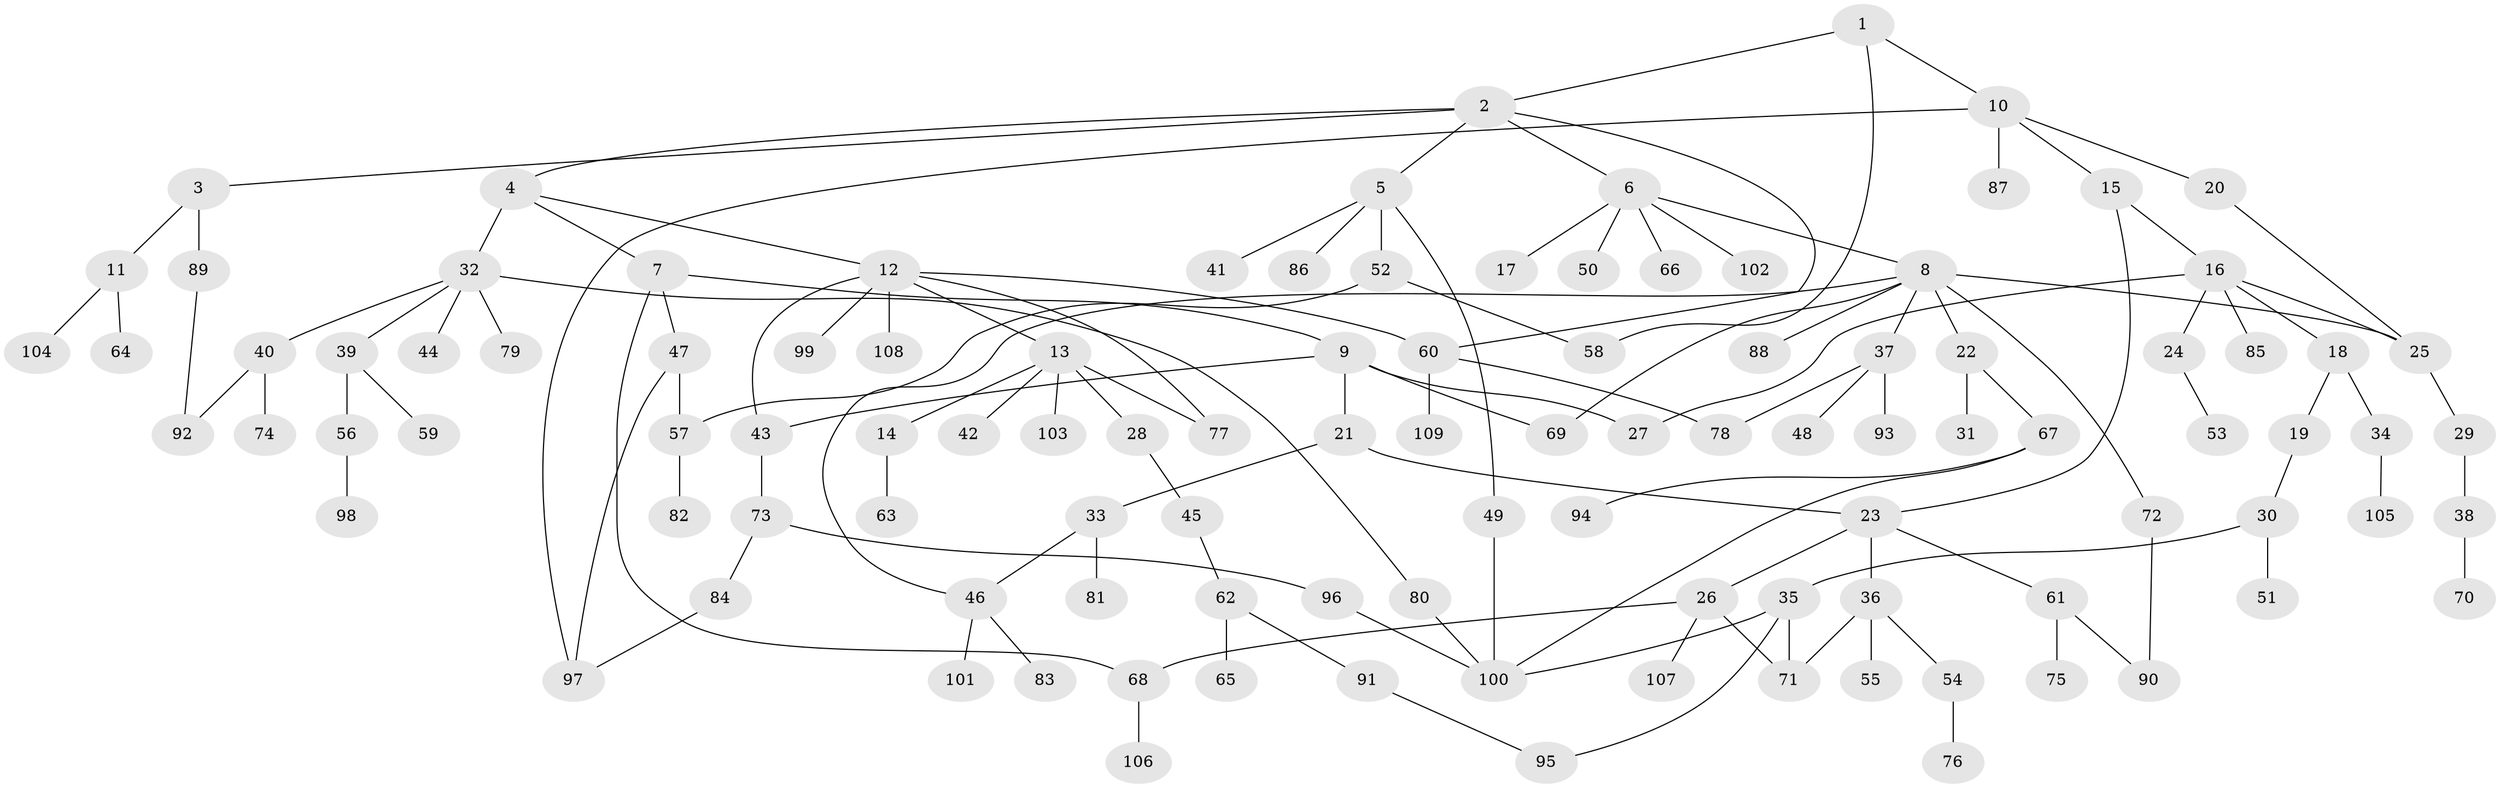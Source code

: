 // Generated by graph-tools (version 1.1) at 2025/49/03/09/25 03:49:19]
// undirected, 109 vertices, 132 edges
graph export_dot {
graph [start="1"]
  node [color=gray90,style=filled];
  1;
  2;
  3;
  4;
  5;
  6;
  7;
  8;
  9;
  10;
  11;
  12;
  13;
  14;
  15;
  16;
  17;
  18;
  19;
  20;
  21;
  22;
  23;
  24;
  25;
  26;
  27;
  28;
  29;
  30;
  31;
  32;
  33;
  34;
  35;
  36;
  37;
  38;
  39;
  40;
  41;
  42;
  43;
  44;
  45;
  46;
  47;
  48;
  49;
  50;
  51;
  52;
  53;
  54;
  55;
  56;
  57;
  58;
  59;
  60;
  61;
  62;
  63;
  64;
  65;
  66;
  67;
  68;
  69;
  70;
  71;
  72;
  73;
  74;
  75;
  76;
  77;
  78;
  79;
  80;
  81;
  82;
  83;
  84;
  85;
  86;
  87;
  88;
  89;
  90;
  91;
  92;
  93;
  94;
  95;
  96;
  97;
  98;
  99;
  100;
  101;
  102;
  103;
  104;
  105;
  106;
  107;
  108;
  109;
  1 -- 2;
  1 -- 10;
  1 -- 58;
  2 -- 3;
  2 -- 4;
  2 -- 5;
  2 -- 6;
  2 -- 60;
  3 -- 11;
  3 -- 89;
  4 -- 7;
  4 -- 12;
  4 -- 32;
  5 -- 41;
  5 -- 49;
  5 -- 52;
  5 -- 86;
  6 -- 8;
  6 -- 17;
  6 -- 50;
  6 -- 66;
  6 -- 102;
  7 -- 9;
  7 -- 47;
  7 -- 68;
  8 -- 22;
  8 -- 37;
  8 -- 46;
  8 -- 72;
  8 -- 88;
  8 -- 69;
  8 -- 25;
  9 -- 21;
  9 -- 27;
  9 -- 43;
  9 -- 69;
  10 -- 15;
  10 -- 20;
  10 -- 87;
  10 -- 97;
  11 -- 64;
  11 -- 104;
  12 -- 13;
  12 -- 60;
  12 -- 99;
  12 -- 108;
  12 -- 43;
  12 -- 77;
  13 -- 14;
  13 -- 28;
  13 -- 42;
  13 -- 77;
  13 -- 103;
  14 -- 63;
  15 -- 16;
  15 -- 23;
  16 -- 18;
  16 -- 24;
  16 -- 25;
  16 -- 85;
  16 -- 27;
  18 -- 19;
  18 -- 34;
  19 -- 30;
  20 -- 25;
  21 -- 23;
  21 -- 33;
  22 -- 31;
  22 -- 67;
  23 -- 26;
  23 -- 36;
  23 -- 61;
  24 -- 53;
  25 -- 29;
  26 -- 107;
  26 -- 68;
  26 -- 71;
  28 -- 45;
  29 -- 38;
  30 -- 35;
  30 -- 51;
  32 -- 39;
  32 -- 40;
  32 -- 44;
  32 -- 79;
  32 -- 80;
  33 -- 81;
  33 -- 46;
  34 -- 105;
  35 -- 71;
  35 -- 95;
  35 -- 100;
  36 -- 54;
  36 -- 55;
  36 -- 71;
  37 -- 48;
  37 -- 78;
  37 -- 93;
  38 -- 70;
  39 -- 56;
  39 -- 59;
  40 -- 74;
  40 -- 92;
  43 -- 73;
  45 -- 62;
  46 -- 83;
  46 -- 101;
  47 -- 57;
  47 -- 97;
  49 -- 100;
  52 -- 58;
  52 -- 57;
  54 -- 76;
  56 -- 98;
  57 -- 82;
  60 -- 109;
  60 -- 78;
  61 -- 75;
  61 -- 90;
  62 -- 65;
  62 -- 91;
  67 -- 94;
  67 -- 100;
  68 -- 106;
  72 -- 90;
  73 -- 84;
  73 -- 96;
  80 -- 100;
  84 -- 97;
  89 -- 92;
  91 -- 95;
  96 -- 100;
}
